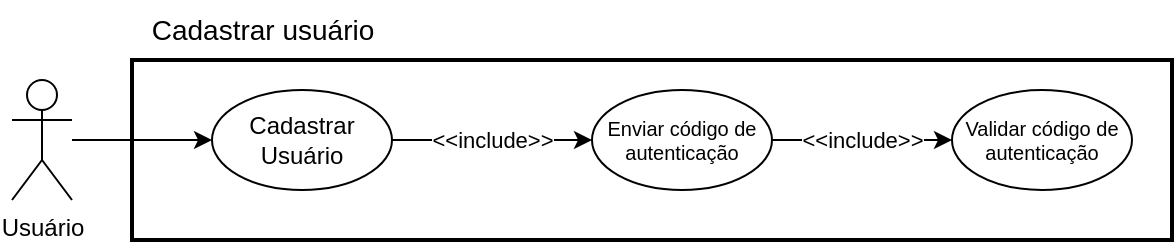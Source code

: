 <mxfile version="25.0.3">
  <diagram name="Página-1" id="0IGIQ_9HHgxHlfmWGLGG">
    <mxGraphModel dx="880" dy="468" grid="1" gridSize="10" guides="1" tooltips="1" connect="1" arrows="1" fold="1" page="1" pageScale="1" pageWidth="827" pageHeight="1169" math="0" shadow="0">
      <root>
        <mxCell id="0" />
        <mxCell id="1" parent="0" />
        <mxCell id="ssqcq1l_x5NBsH62NqyZ-5" style="edgeStyle=orthogonalEdgeStyle;rounded=0;orthogonalLoop=1;jettySize=auto;html=1;entryX=0;entryY=0.5;entryDx=0;entryDy=0;" parent="1" source="ssqcq1l_x5NBsH62NqyZ-1" target="ssqcq1l_x5NBsH62NqyZ-3" edge="1">
          <mxGeometry relative="1" as="geometry" />
        </mxCell>
        <mxCell id="ssqcq1l_x5NBsH62NqyZ-1" value="Usuário" style="shape=umlActor;verticalLabelPosition=bottom;verticalAlign=top;html=1;outlineConnect=0;" parent="1" vertex="1">
          <mxGeometry x="200" y="220" width="30" height="60" as="geometry" />
        </mxCell>
        <mxCell id="ssqcq1l_x5NBsH62NqyZ-8" style="edgeStyle=orthogonalEdgeStyle;rounded=0;orthogonalLoop=1;jettySize=auto;html=1;exitX=1;exitY=0.5;exitDx=0;exitDy=0;entryX=0;entryY=0.5;entryDx=0;entryDy=0;" parent="1" source="ssqcq1l_x5NBsH62NqyZ-3" target="ssqcq1l_x5NBsH62NqyZ-4" edge="1">
          <mxGeometry relative="1" as="geometry" />
        </mxCell>
        <mxCell id="ssqcq1l_x5NBsH62NqyZ-9" value="&amp;lt;&amp;lt;include&amp;gt;&amp;gt;" style="edgeLabel;html=1;align=center;verticalAlign=middle;resizable=0;points=[];" parent="ssqcq1l_x5NBsH62NqyZ-8" vertex="1" connectable="0">
          <mxGeometry relative="1" as="geometry">
            <mxPoint as="offset" />
          </mxGeometry>
        </mxCell>
        <mxCell id="ssqcq1l_x5NBsH62NqyZ-3" value="Cadastrar Usuário" style="ellipse;whiteSpace=wrap;html=1;" parent="1" vertex="1">
          <mxGeometry x="300" y="225" width="90" height="50" as="geometry" />
        </mxCell>
        <mxCell id="ssqcq1l_x5NBsH62NqyZ-13" style="edgeStyle=orthogonalEdgeStyle;rounded=0;orthogonalLoop=1;jettySize=auto;html=1;exitX=1;exitY=0.5;exitDx=0;exitDy=0;entryX=0;entryY=0.5;entryDx=0;entryDy=0;" parent="1" source="ssqcq1l_x5NBsH62NqyZ-4" target="ssqcq1l_x5NBsH62NqyZ-7" edge="1">
          <mxGeometry relative="1" as="geometry" />
        </mxCell>
        <mxCell id="ssqcq1l_x5NBsH62NqyZ-14" value="&amp;lt;&amp;lt;include&amp;gt;&amp;gt;" style="edgeLabel;html=1;align=center;verticalAlign=middle;resizable=0;points=[];" parent="ssqcq1l_x5NBsH62NqyZ-13" vertex="1" connectable="0">
          <mxGeometry relative="1" as="geometry">
            <mxPoint as="offset" />
          </mxGeometry>
        </mxCell>
        <mxCell id="ssqcq1l_x5NBsH62NqyZ-4" value="Enviar código de autenticação" style="ellipse;whiteSpace=wrap;html=1;fontSize=10;" parent="1" vertex="1">
          <mxGeometry x="490" y="225" width="90" height="50" as="geometry" />
        </mxCell>
        <mxCell id="ssqcq1l_x5NBsH62NqyZ-7" value="Validar código de autenticação" style="ellipse;whiteSpace=wrap;html=1;fontSize=10;" parent="1" vertex="1">
          <mxGeometry x="670" y="225" width="90" height="50" as="geometry" />
        </mxCell>
        <mxCell id="Wm-J6l5-iJBfgYAW3wkc-1" value="Cadastrar usuário" style="text;html=1;align=center;verticalAlign=middle;resizable=0;points=[];autosize=1;strokeColor=none;fillColor=none;fontSize=14;" vertex="1" parent="1">
          <mxGeometry x="260" y="180" width="130" height="30" as="geometry" />
        </mxCell>
        <mxCell id="Wm-J6l5-iJBfgYAW3wkc-2" value="" style="rounded=0;whiteSpace=wrap;html=1;fillColor=none;strokeWidth=2;" vertex="1" parent="1">
          <mxGeometry x="260" y="210" width="520" height="90" as="geometry" />
        </mxCell>
      </root>
    </mxGraphModel>
  </diagram>
</mxfile>

